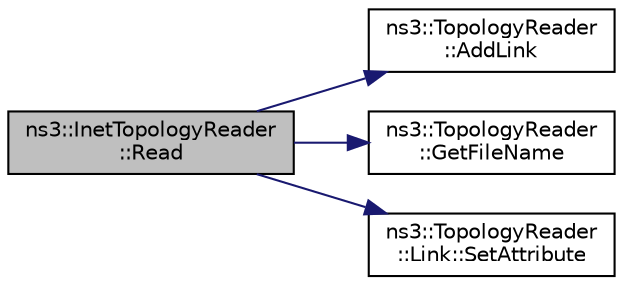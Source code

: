 digraph "ns3::InetTopologyReader::Read"
{
 // LATEX_PDF_SIZE
  edge [fontname="Helvetica",fontsize="10",labelfontname="Helvetica",labelfontsize="10"];
  node [fontname="Helvetica",fontsize="10",shape=record];
  rankdir="LR";
  Node1 [label="ns3::InetTopologyReader\l::Read",height=0.2,width=0.4,color="black", fillcolor="grey75", style="filled", fontcolor="black",tooltip="Main topology reading function."];
  Node1 -> Node2 [color="midnightblue",fontsize="10",style="solid",fontname="Helvetica"];
  Node2 [label="ns3::TopologyReader\l::AddLink",height=0.2,width=0.4,color="black", fillcolor="white", style="filled",URL="$classns3_1_1_topology_reader.html#a0ecbd003f3e4c0c142720b20b8cfcbeb",tooltip="Adds a link to the topology."];
  Node1 -> Node3 [color="midnightblue",fontsize="10",style="solid",fontname="Helvetica"];
  Node3 [label="ns3::TopologyReader\l::GetFileName",height=0.2,width=0.4,color="black", fillcolor="white", style="filled",URL="$classns3_1_1_topology_reader.html#a3d9f8b0c69c111f9cd68549d29d77987",tooltip="Returns the input file name."];
  Node1 -> Node4 [color="midnightblue",fontsize="10",style="solid",fontname="Helvetica"];
  Node4 [label="ns3::TopologyReader\l::Link::SetAttribute",height=0.2,width=0.4,color="black", fillcolor="white", style="filled",URL="$classns3_1_1_topology_reader_1_1_link.html#a4e36a88532cb6bb36b342aedf8b1d78f",tooltip="Sets an arbitrary link attribute."];
}
